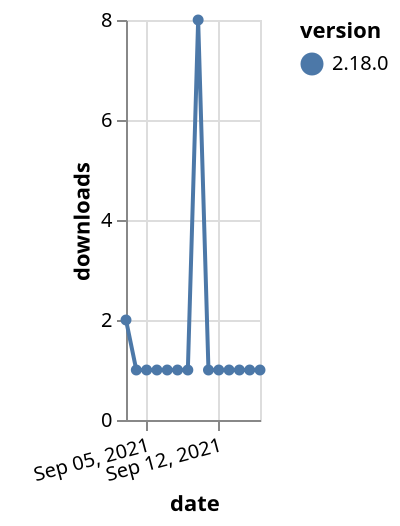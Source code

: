 {"$schema": "https://vega.github.io/schema/vega-lite/v5.json", "description": "A simple bar chart with embedded data.", "data": {"values": [{"date": "2021-09-03", "total": 486, "delta": 2, "version": "2.18.0"}, {"date": "2021-09-04", "total": 487, "delta": 1, "version": "2.18.0"}, {"date": "2021-09-05", "total": 488, "delta": 1, "version": "2.18.0"}, {"date": "2021-09-06", "total": 489, "delta": 1, "version": "2.18.0"}, {"date": "2021-09-07", "total": 490, "delta": 1, "version": "2.18.0"}, {"date": "2021-09-08", "total": 491, "delta": 1, "version": "2.18.0"}, {"date": "2021-09-09", "total": 492, "delta": 1, "version": "2.18.0"}, {"date": "2021-09-10", "total": 500, "delta": 8, "version": "2.18.0"}, {"date": "2021-09-11", "total": 501, "delta": 1, "version": "2.18.0"}, {"date": "2021-09-12", "total": 502, "delta": 1, "version": "2.18.0"}, {"date": "2021-09-13", "total": 503, "delta": 1, "version": "2.18.0"}, {"date": "2021-09-14", "total": 504, "delta": 1, "version": "2.18.0"}, {"date": "2021-09-15", "total": 505, "delta": 1, "version": "2.18.0"}, {"date": "2021-09-16", "total": 506, "delta": 1, "version": "2.18.0"}]}, "width": "container", "mark": {"type": "line", "point": {"filled": true}}, "encoding": {"x": {"field": "date", "type": "temporal", "timeUnit": "yearmonthdate", "title": "date", "axis": {"labelAngle": -15}}, "y": {"field": "delta", "type": "quantitative", "title": "downloads"}, "color": {"field": "version", "type": "nominal"}, "tooltip": {"field": "delta"}}}